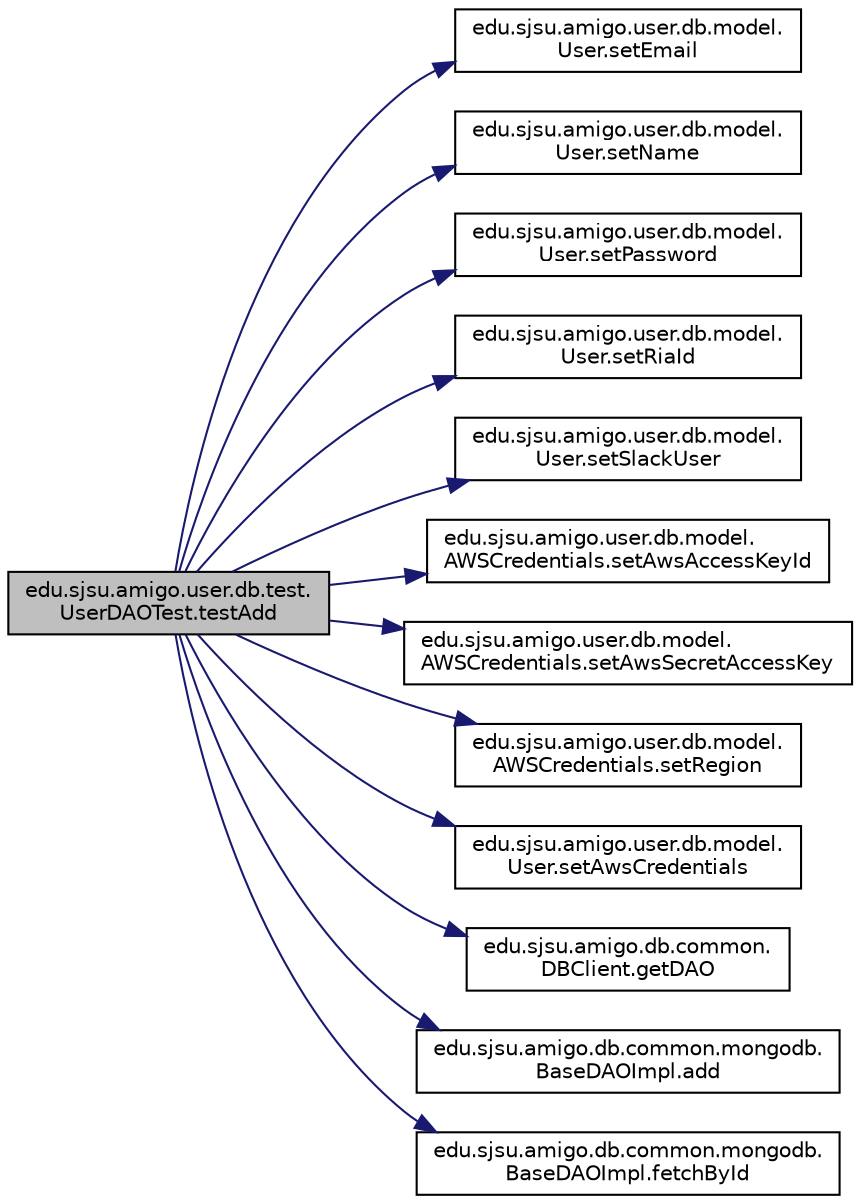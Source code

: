 digraph "edu.sjsu.amigo.user.db.test.UserDAOTest.testAdd"
{
  edge [fontname="Helvetica",fontsize="10",labelfontname="Helvetica",labelfontsize="10"];
  node [fontname="Helvetica",fontsize="10",shape=record];
  rankdir="LR";
  Node0 [label="edu.sjsu.amigo.user.db.test.\lUserDAOTest.testAdd",height=0.2,width=0.4,color="black", fillcolor="grey75", style="filled", fontcolor="black"];
  Node0 -> Node1 [color="midnightblue",fontsize="10",style="solid"];
  Node1 [label="edu.sjsu.amigo.user.db.model.\lUser.setEmail",height=0.2,width=0.4,color="black", fillcolor="white", style="filled",URL="$classedu_1_1sjsu_1_1amigo_1_1user_1_1db_1_1model_1_1_user.html#aff73e972167c6af4dddae59904cad95c"];
  Node0 -> Node2 [color="midnightblue",fontsize="10",style="solid"];
  Node2 [label="edu.sjsu.amigo.user.db.model.\lUser.setName",height=0.2,width=0.4,color="black", fillcolor="white", style="filled",URL="$classedu_1_1sjsu_1_1amigo_1_1user_1_1db_1_1model_1_1_user.html#a6a2bd81b91feaa24dfaab987e656fb13"];
  Node0 -> Node3 [color="midnightblue",fontsize="10",style="solid"];
  Node3 [label="edu.sjsu.amigo.user.db.model.\lUser.setPassword",height=0.2,width=0.4,color="black", fillcolor="white", style="filled",URL="$classedu_1_1sjsu_1_1amigo_1_1user_1_1db_1_1model_1_1_user.html#af234773f7d87fe4a0c723bf020955a78"];
  Node0 -> Node4 [color="midnightblue",fontsize="10",style="solid"];
  Node4 [label="edu.sjsu.amigo.user.db.model.\lUser.setRiaId",height=0.2,width=0.4,color="black", fillcolor="white", style="filled",URL="$classedu_1_1sjsu_1_1amigo_1_1user_1_1db_1_1model_1_1_user.html#aedaca262237c00f6e70af4bbe9d4a42f"];
  Node0 -> Node5 [color="midnightblue",fontsize="10",style="solid"];
  Node5 [label="edu.sjsu.amigo.user.db.model.\lUser.setSlackUser",height=0.2,width=0.4,color="black", fillcolor="white", style="filled",URL="$classedu_1_1sjsu_1_1amigo_1_1user_1_1db_1_1model_1_1_user.html#a0f0fc190611371447844c69b663622eb"];
  Node0 -> Node6 [color="midnightblue",fontsize="10",style="solid"];
  Node6 [label="edu.sjsu.amigo.user.db.model.\lAWSCredentials.setAwsAccessKeyId",height=0.2,width=0.4,color="black", fillcolor="white", style="filled",URL="$classedu_1_1sjsu_1_1amigo_1_1user_1_1db_1_1model_1_1_a_w_s_credentials.html#a7ad5857273c93876b9c93e35de329c5f"];
  Node0 -> Node7 [color="midnightblue",fontsize="10",style="solid"];
  Node7 [label="edu.sjsu.amigo.user.db.model.\lAWSCredentials.setAwsSecretAccessKey",height=0.2,width=0.4,color="black", fillcolor="white", style="filled",URL="$classedu_1_1sjsu_1_1amigo_1_1user_1_1db_1_1model_1_1_a_w_s_credentials.html#ab6ba6620a3a74547bfc540e163996372"];
  Node0 -> Node8 [color="midnightblue",fontsize="10",style="solid"];
  Node8 [label="edu.sjsu.amigo.user.db.model.\lAWSCredentials.setRegion",height=0.2,width=0.4,color="black", fillcolor="white", style="filled",URL="$classedu_1_1sjsu_1_1amigo_1_1user_1_1db_1_1model_1_1_a_w_s_credentials.html#a206ac8db04865ca99863e949098e04e3"];
  Node0 -> Node9 [color="midnightblue",fontsize="10",style="solid"];
  Node9 [label="edu.sjsu.amigo.user.db.model.\lUser.setAwsCredentials",height=0.2,width=0.4,color="black", fillcolor="white", style="filled",URL="$classedu_1_1sjsu_1_1amigo_1_1user_1_1db_1_1model_1_1_user.html#a7dfe7c2b51f1ae7ea8b5749ee39acbc7"];
  Node0 -> Node10 [color="midnightblue",fontsize="10",style="solid"];
  Node10 [label="edu.sjsu.amigo.db.common.\lDBClient.getDAO",height=0.2,width=0.4,color="black", fillcolor="white", style="filled",URL="$interfaceedu_1_1sjsu_1_1amigo_1_1db_1_1common_1_1_d_b_client.html#a82ddc58c08fa294ceb762b9443937964"];
  Node0 -> Node11 [color="midnightblue",fontsize="10",style="solid"];
  Node11 [label="edu.sjsu.amigo.db.common.mongodb.\lBaseDAOImpl.add",height=0.2,width=0.4,color="black", fillcolor="white", style="filled",URL="$classedu_1_1sjsu_1_1amigo_1_1db_1_1common_1_1mongodb_1_1_base_d_a_o_impl.html#aa9f9296750acb9a6f356163e35157837"];
  Node0 -> Node12 [color="midnightblue",fontsize="10",style="solid"];
  Node12 [label="edu.sjsu.amigo.db.common.mongodb.\lBaseDAOImpl.fetchById",height=0.2,width=0.4,color="black", fillcolor="white", style="filled",URL="$classedu_1_1sjsu_1_1amigo_1_1db_1_1common_1_1mongodb_1_1_base_d_a_o_impl.html#a0f44ed7ba8e92fa387be39194177e4cf"];
}
